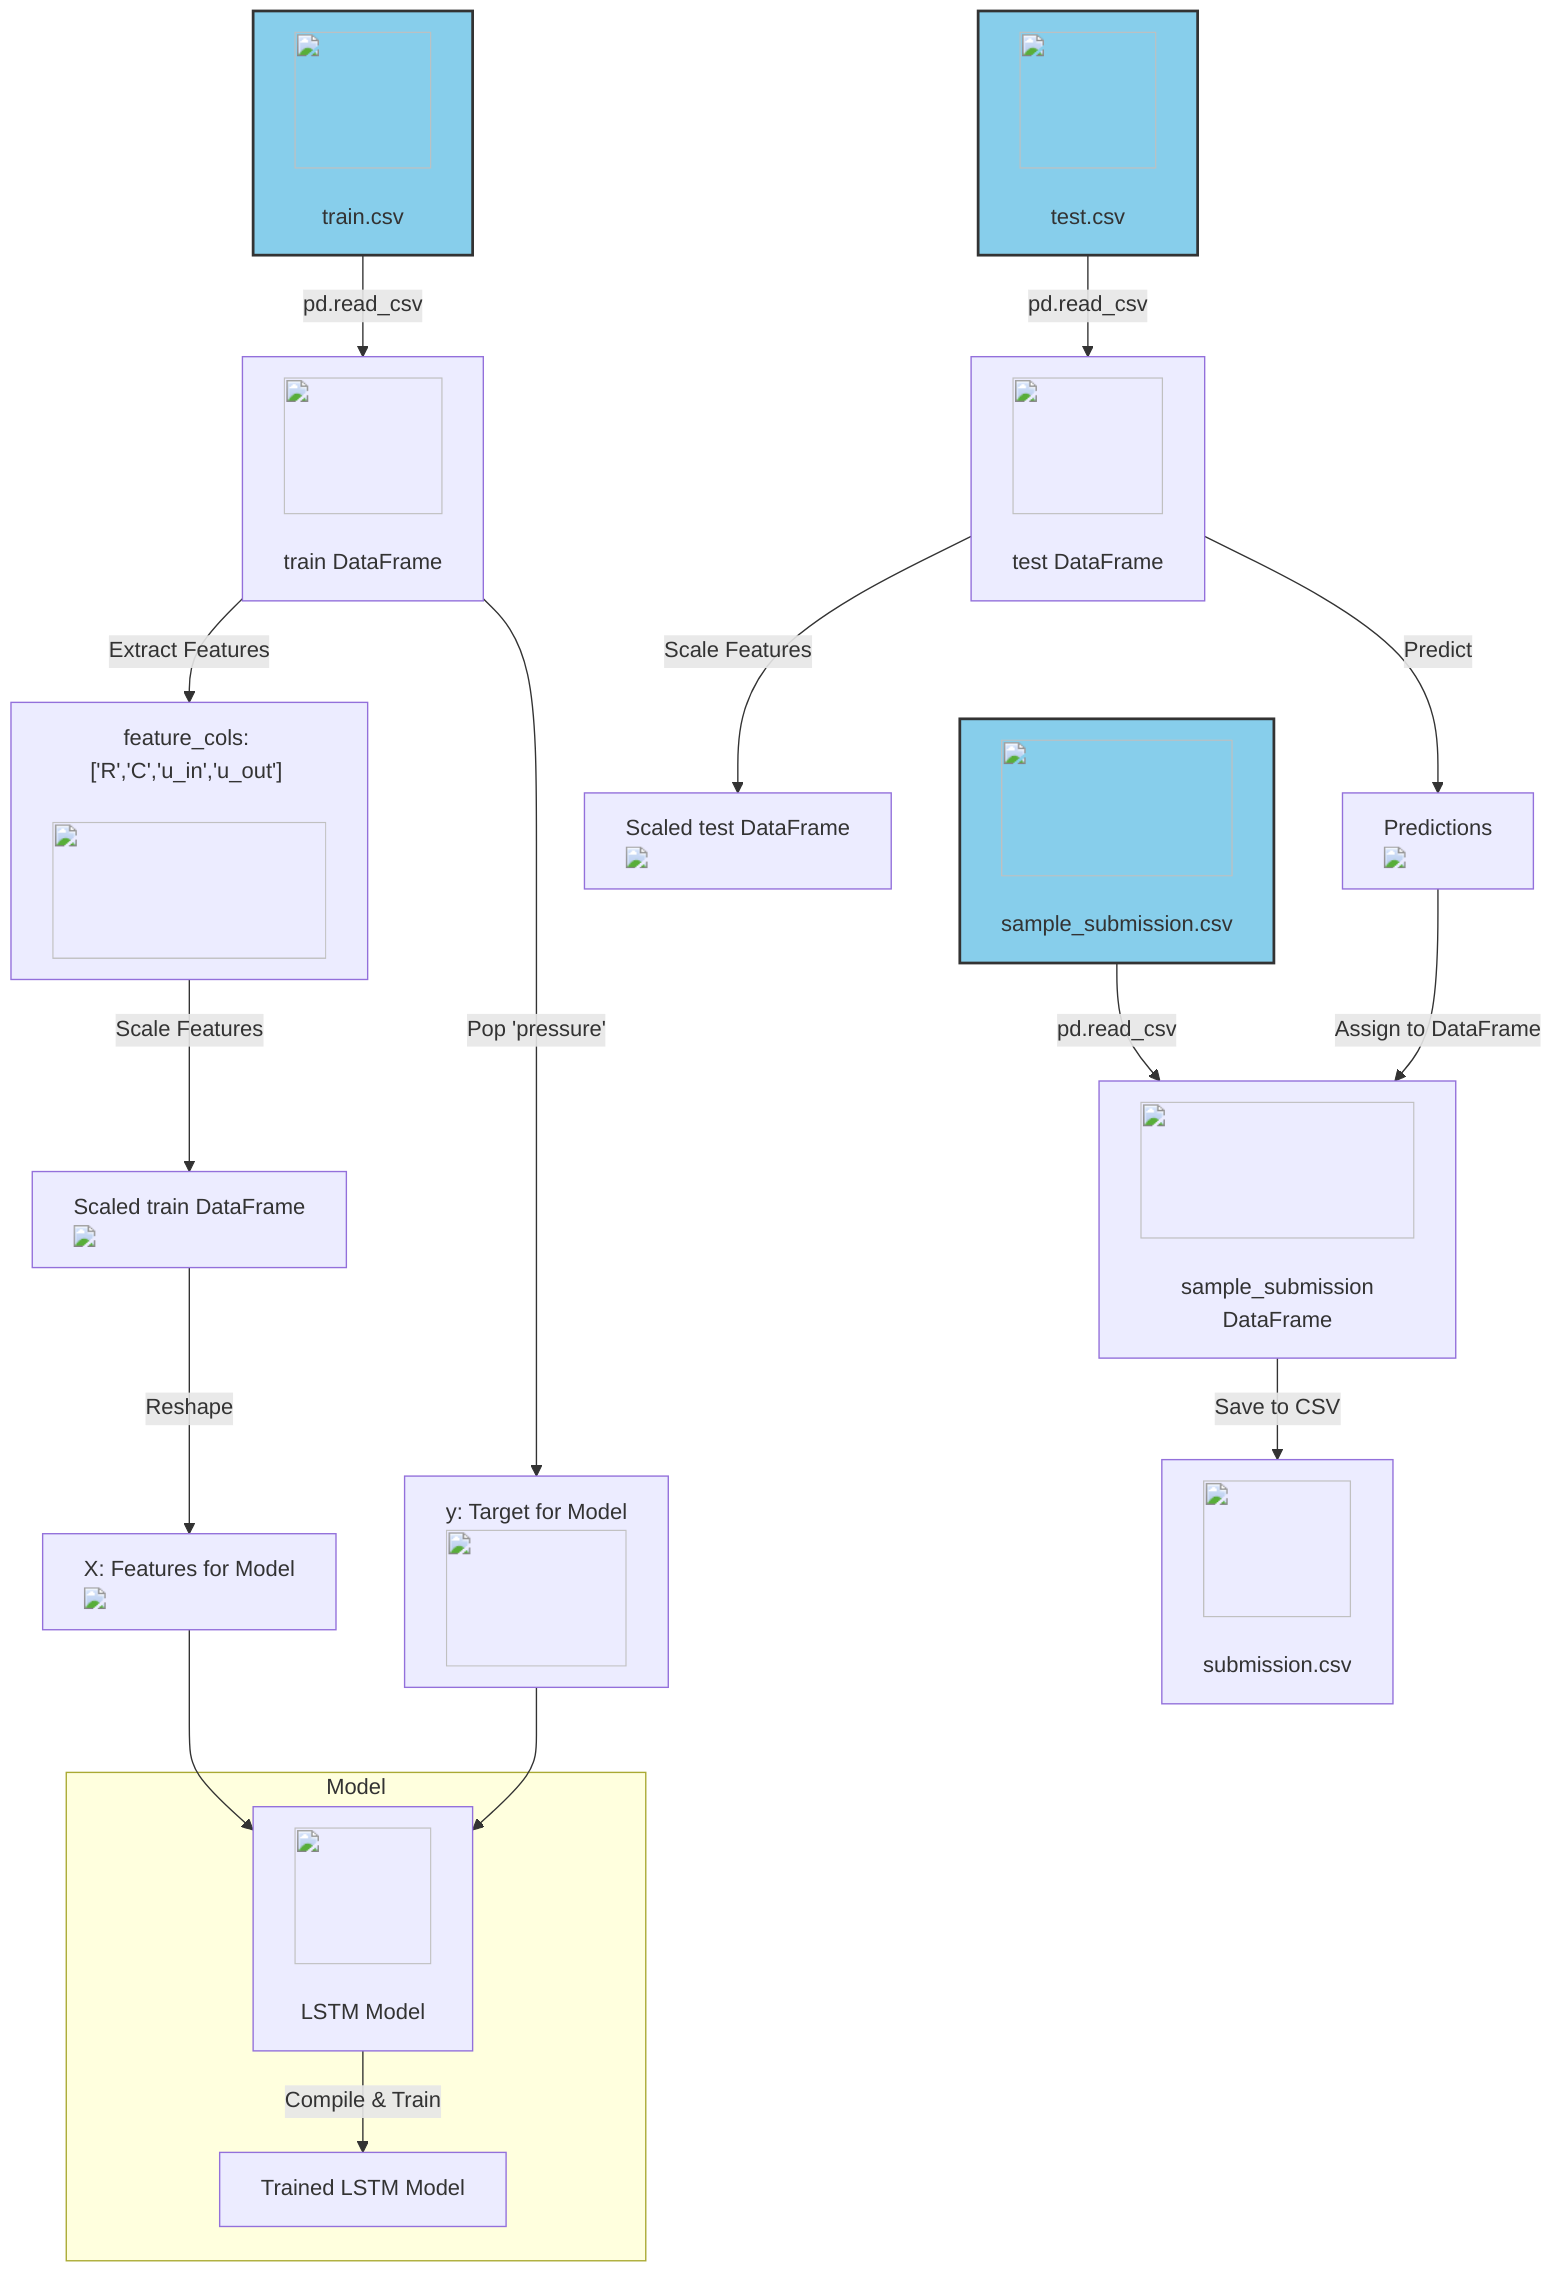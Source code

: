 flowchart TD
    %% Data Sources
    A1["<img src='icons/file.svg' width=100 height=100/> <br/> train.csv"]:::dataSource -->|pd.read_csv| B1["<img src='icons/table.svg' width=100 height=100/> <br/> train DataFrame"]
    A2["<img src='icons/file.svg' width=100 height=100/> <br/> test.csv"]:::dataSource -->|pd.read_csv| B2["<img src='icons/table.svg' width=100 height=100/> <br/> test DataFrame"]
    A3["<img src='icons/file.svg' width=100 height=100/> <br/> sample_submission.csv"]:::dataSource -->|pd.read_csv| B3["<img src='icons/table.svg' width=100 height=100/> <br/> sample_submission DataFrame"]
    
    %% Data Processing
    B1 -->|Extract Features| C1["feature_cols: ['R','C','u_in','u_out'] <br/> <img src='icons/column_split.svg' width=100 height=100/> "]
    C1 -->|Scale Features| D1["Scaled train DataFrame <br/> <img src='dummy_plots/normalization_plot_b155.svg'/> "]
    B2 -->|Scale Features| D2["Scaled test DataFrame <br/> <img src='dummy_plots/normalization_plot_b155.svg'/> "]
    
    %% Reshape Data
    D1 -->|Reshape| E1["X: Features for Model <br/> <img src='dummy_plots/scatter_plot_template_b155.svg'/> "]
    B1 -->|Pop 'pressure'| E2["y: Target for Model <br/> <img src='icons/column_split.svg' width=100 height=100/> "]
    
    %% Model
    subgraph Model
        F1["<img src='icons/brain.svg' width=100 height=100/> <br/> LSTM Model"]
        F1 -->|Compile & Train| G1["Trained LSTM Model"]
    end
    
    E1 --> F1
    E2 --> F1
    
    %% Predictions
    B2 -->|Predict| H1["Predictions <br/> <img src='dummy_plots/scatter_plot_template_b155.svg'/> "]
    H1 -->|Assign to DataFrame| B3
    
    %% Submission
    B3 -->|Save to CSV| I1["<img src='icons/file.svg' width=100 height=100/> <br/> submission.csv"]

    classDef dataSource fill:#87CEEB,stroke:#333,stroke-width:2px;
    classDef dataTransform fill:#C6F4D6,stroke:#333,stroke-width:2px;
    classDef output fill:#F2C464,stroke:#333,stroke-width:2px;
    classDef plot fill:#FFCDD2,stroke:#333,stroke-width:2px;